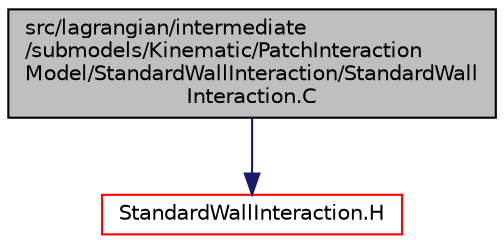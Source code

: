 digraph "src/lagrangian/intermediate/submodels/Kinematic/PatchInteractionModel/StandardWallInteraction/StandardWallInteraction.C"
{
  bgcolor="transparent";
  edge [fontname="Helvetica",fontsize="10",labelfontname="Helvetica",labelfontsize="10"];
  node [fontname="Helvetica",fontsize="10",shape=record];
  Node1 [label="src/lagrangian/intermediate\l/submodels/Kinematic/PatchInteraction\lModel/StandardWallInteraction/StandardWall\lInteraction.C",height=0.2,width=0.4,color="black", fillcolor="grey75", style="filled", fontcolor="black"];
  Node1 -> Node2 [color="midnightblue",fontsize="10",style="solid",fontname="Helvetica"];
  Node2 [label="StandardWallInteraction.H",height=0.2,width=0.4,color="red",URL="$a06729.html"];
}
